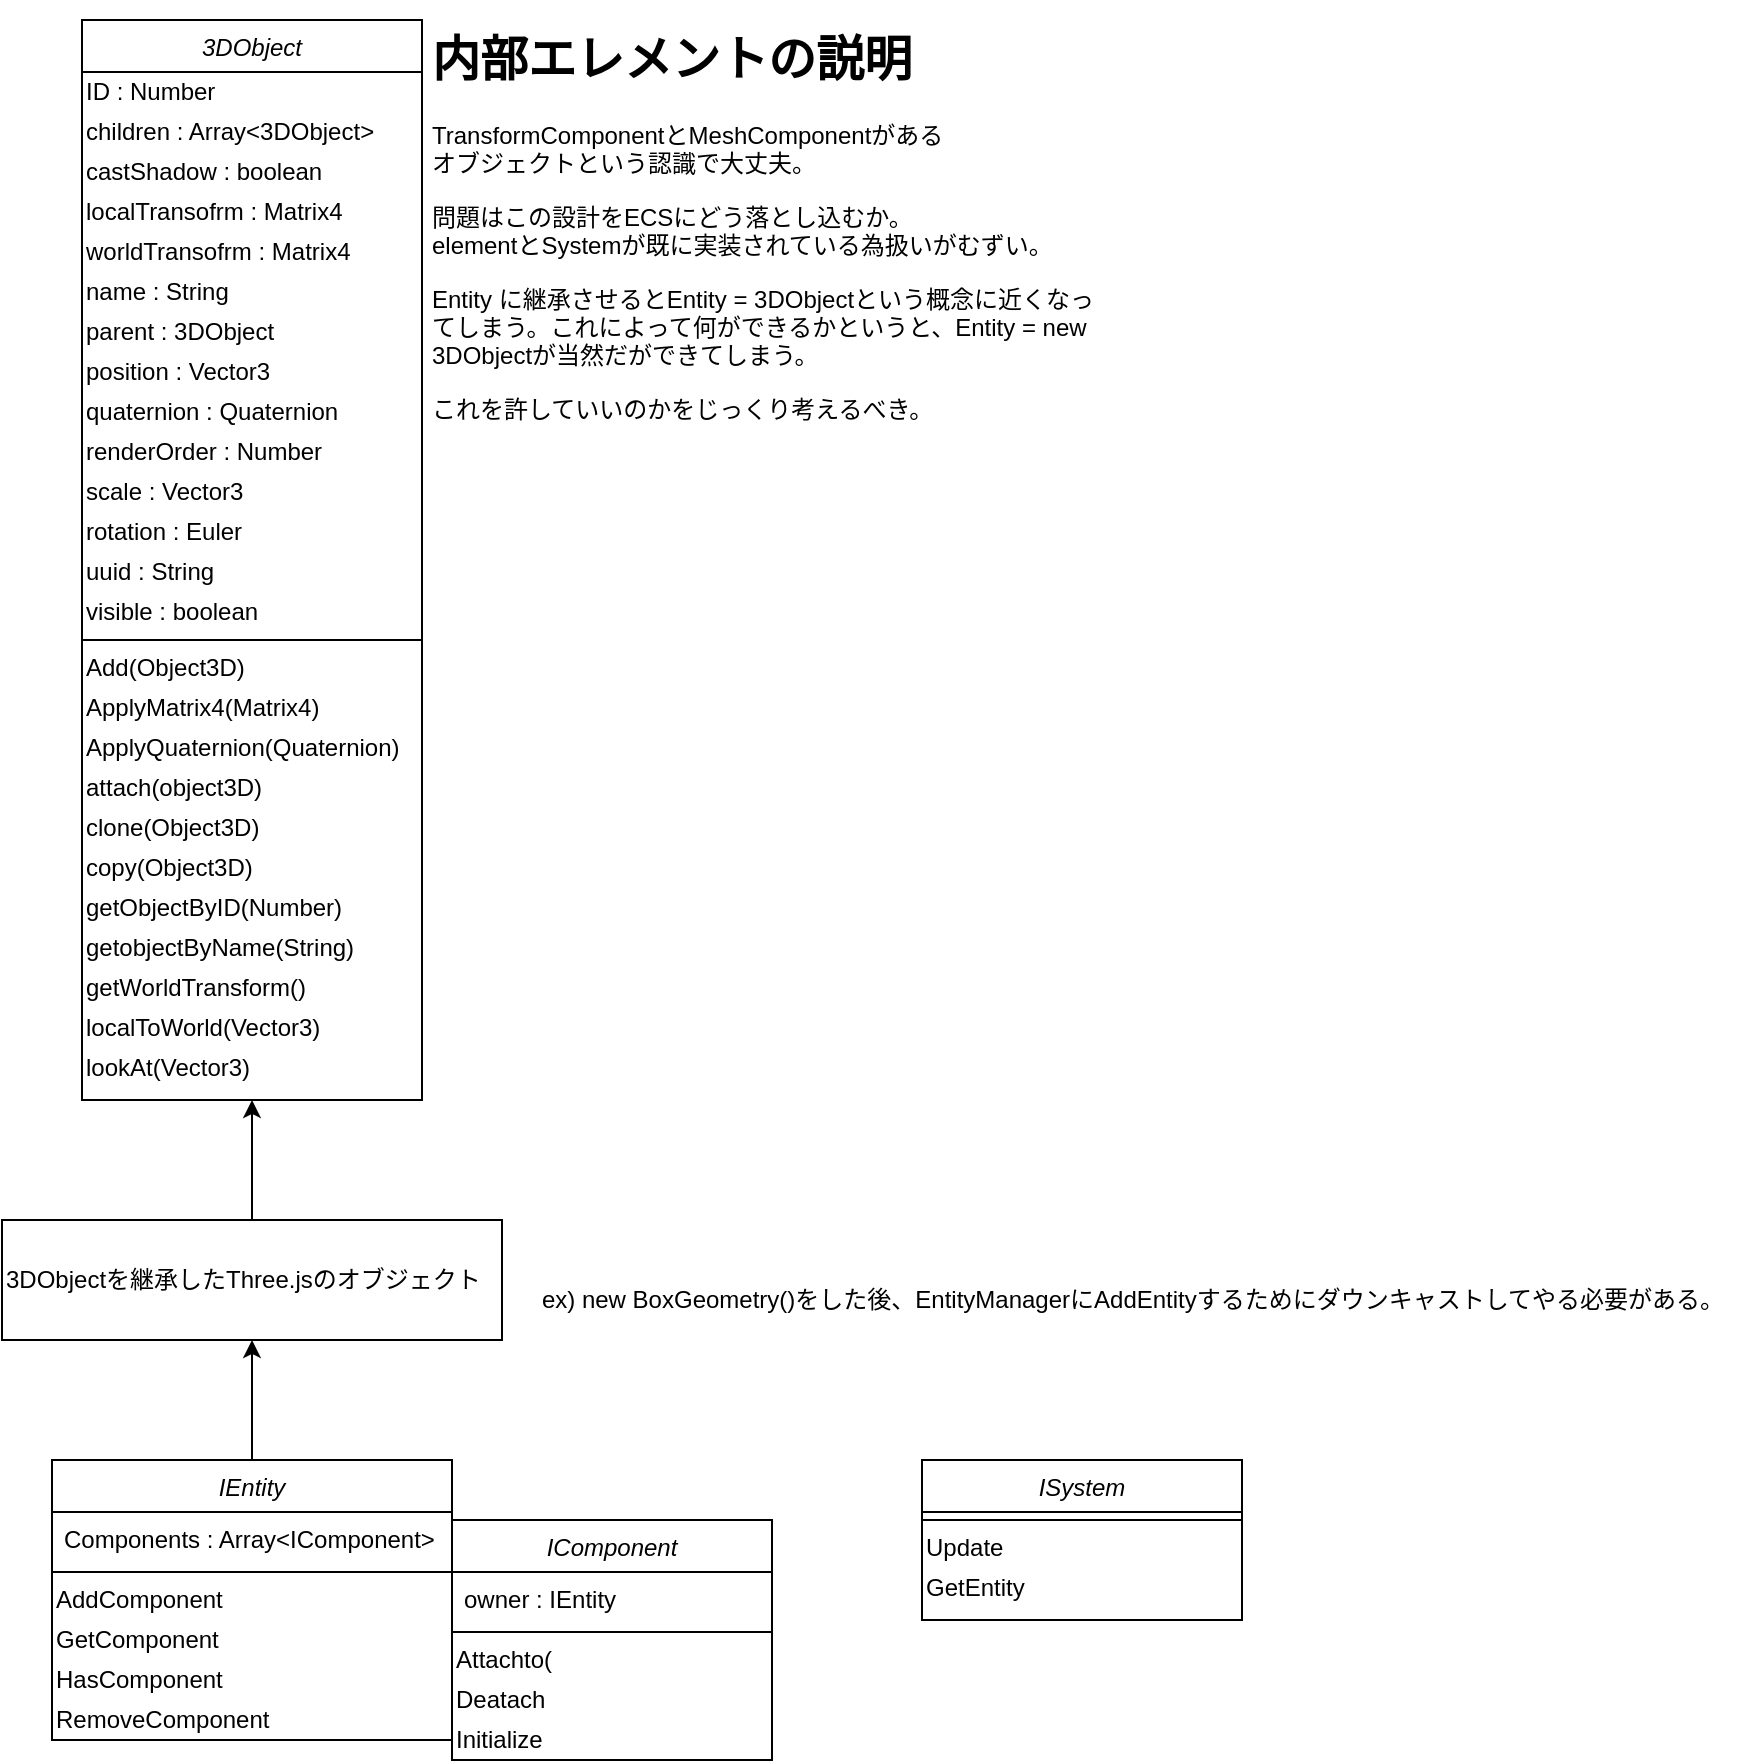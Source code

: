<mxfile version="15.4.0" type="device"><diagram id="C5RBs43oDa-KdzZeNtuy" name="Page-1"><mxGraphModel dx="1385" dy="678" grid="1" gridSize="10" guides="1" tooltips="1" connect="1" arrows="1" fold="1" page="1" pageScale="1" pageWidth="827" pageHeight="1169" math="0" shadow="0"><root><mxCell id="WIyWlLk6GJQsqaUBKTNV-0"/><mxCell id="WIyWlLk6GJQsqaUBKTNV-1" parent="WIyWlLk6GJQsqaUBKTNV-0"/><mxCell id="BkCpLXTmVi49K3DSLJTG-55" style="edgeStyle=orthogonalEdgeStyle;rounded=0;orthogonalLoop=1;jettySize=auto;html=1;exitX=0.5;exitY=0;exitDx=0;exitDy=0;" edge="1" parent="WIyWlLk6GJQsqaUBKTNV-1" source="zkfFHV4jXpPFQw0GAbJ--0" target="BkCpLXTmVi49K3DSLJTG-52"><mxGeometry relative="1" as="geometry"/></mxCell><mxCell id="zkfFHV4jXpPFQw0GAbJ--0" value="IEntity" style="swimlane;fontStyle=2;align=center;verticalAlign=top;childLayout=stackLayout;horizontal=1;startSize=26;horizontalStack=0;resizeParent=1;resizeLast=0;collapsible=1;marginBottom=0;rounded=0;shadow=0;strokeWidth=1;" parent="WIyWlLk6GJQsqaUBKTNV-1" vertex="1"><mxGeometry x="205" y="1410" width="200" height="140" as="geometry"><mxRectangle x="230" y="140" width="160" height="26" as="alternateBounds"/></mxGeometry></mxCell><mxCell id="zkfFHV4jXpPFQw0GAbJ--1" value="Components : Array&lt;IComponent&gt;" style="text;align=left;verticalAlign=top;spacingLeft=4;spacingRight=4;overflow=hidden;rotatable=0;points=[[0,0.5],[1,0.5]];portConstraint=eastwest;" parent="zkfFHV4jXpPFQw0GAbJ--0" vertex="1"><mxGeometry y="26" width="200" height="26" as="geometry"/></mxCell><mxCell id="zkfFHV4jXpPFQw0GAbJ--4" value="" style="line;html=1;strokeWidth=1;align=left;verticalAlign=middle;spacingTop=-1;spacingLeft=3;spacingRight=3;rotatable=0;labelPosition=right;points=[];portConstraint=eastwest;" parent="zkfFHV4jXpPFQw0GAbJ--0" vertex="1"><mxGeometry y="52" width="200" height="8" as="geometry"/></mxCell><mxCell id="BkCpLXTmVi49K3DSLJTG-0" value="AddComponent" style="text;html=1;align=left;verticalAlign=middle;resizable=0;points=[];autosize=1;strokeColor=none;fillColor=none;" vertex="1" parent="zkfFHV4jXpPFQw0GAbJ--0"><mxGeometry y="60" width="200" height="20" as="geometry"/></mxCell><mxCell id="BkCpLXTmVi49K3DSLJTG-1" value="GetComponent&lt;br&gt;" style="text;html=1;align=left;verticalAlign=middle;resizable=0;points=[];autosize=1;strokeColor=none;fillColor=none;" vertex="1" parent="zkfFHV4jXpPFQw0GAbJ--0"><mxGeometry y="80" width="200" height="20" as="geometry"/></mxCell><mxCell id="BkCpLXTmVi49K3DSLJTG-2" value="HasComponent&lt;br&gt;" style="text;html=1;align=left;verticalAlign=middle;resizable=0;points=[];autosize=1;strokeColor=none;fillColor=none;" vertex="1" parent="zkfFHV4jXpPFQw0GAbJ--0"><mxGeometry y="100" width="200" height="20" as="geometry"/></mxCell><mxCell id="BkCpLXTmVi49K3DSLJTG-3" value="RemoveComponent" style="text;html=1;align=left;verticalAlign=middle;resizable=0;points=[];autosize=1;strokeColor=none;fillColor=none;" vertex="1" parent="zkfFHV4jXpPFQw0GAbJ--0"><mxGeometry y="120" width="200" height="20" as="geometry"/></mxCell><mxCell id="BkCpLXTmVi49K3DSLJTG-5" value="IComponent&#10;" style="swimlane;fontStyle=2;align=center;verticalAlign=top;childLayout=stackLayout;horizontal=1;startSize=26;horizontalStack=0;resizeParent=1;resizeLast=0;collapsible=1;marginBottom=0;rounded=0;shadow=0;strokeWidth=1;" vertex="1" parent="WIyWlLk6GJQsqaUBKTNV-1"><mxGeometry x="405" y="1440" width="160" height="120" as="geometry"><mxRectangle x="230" y="140" width="160" height="26" as="alternateBounds"/></mxGeometry></mxCell><mxCell id="BkCpLXTmVi49K3DSLJTG-6" value="owner : IEntity" style="text;align=left;verticalAlign=top;spacingLeft=4;spacingRight=4;overflow=hidden;rotatable=0;points=[[0,0.5],[1,0.5]];portConstraint=eastwest;" vertex="1" parent="BkCpLXTmVi49K3DSLJTG-5"><mxGeometry y="26" width="160" height="26" as="geometry"/></mxCell><mxCell id="BkCpLXTmVi49K3DSLJTG-7" value="" style="line;html=1;strokeWidth=1;align=left;verticalAlign=middle;spacingTop=-1;spacingLeft=3;spacingRight=3;rotatable=0;labelPosition=right;points=[];portConstraint=eastwest;" vertex="1" parent="BkCpLXTmVi49K3DSLJTG-5"><mxGeometry y="52" width="160" height="8" as="geometry"/></mxCell><mxCell id="BkCpLXTmVi49K3DSLJTG-8" value="Attachto(" style="text;html=1;align=left;verticalAlign=middle;resizable=0;points=[];autosize=1;strokeColor=none;fillColor=none;" vertex="1" parent="BkCpLXTmVi49K3DSLJTG-5"><mxGeometry y="60" width="160" height="20" as="geometry"/></mxCell><mxCell id="BkCpLXTmVi49K3DSLJTG-9" value="Deatach" style="text;html=1;align=left;verticalAlign=middle;resizable=0;points=[];autosize=1;strokeColor=none;fillColor=none;" vertex="1" parent="BkCpLXTmVi49K3DSLJTG-5"><mxGeometry y="80" width="160" height="20" as="geometry"/></mxCell><mxCell id="BkCpLXTmVi49K3DSLJTG-10" value="Initialize" style="text;html=1;align=left;verticalAlign=middle;resizable=0;points=[];autosize=1;strokeColor=none;fillColor=none;" vertex="1" parent="BkCpLXTmVi49K3DSLJTG-5"><mxGeometry y="100" width="160" height="20" as="geometry"/></mxCell><mxCell id="BkCpLXTmVi49K3DSLJTG-12" value="ISystem" style="swimlane;fontStyle=2;align=center;verticalAlign=top;childLayout=stackLayout;horizontal=1;startSize=26;horizontalStack=0;resizeParent=1;resizeLast=0;collapsible=1;marginBottom=0;rounded=0;shadow=0;strokeWidth=1;" vertex="1" parent="WIyWlLk6GJQsqaUBKTNV-1"><mxGeometry x="640" y="1410" width="160" height="80" as="geometry"><mxRectangle x="230" y="140" width="160" height="26" as="alternateBounds"/></mxGeometry></mxCell><mxCell id="BkCpLXTmVi49K3DSLJTG-14" value="" style="line;html=1;strokeWidth=1;align=left;verticalAlign=middle;spacingTop=-1;spacingLeft=3;spacingRight=3;rotatable=0;labelPosition=right;points=[];portConstraint=eastwest;" vertex="1" parent="BkCpLXTmVi49K3DSLJTG-12"><mxGeometry y="26" width="160" height="8" as="geometry"/></mxCell><mxCell id="BkCpLXTmVi49K3DSLJTG-15" value="Update" style="text;html=1;align=left;verticalAlign=middle;resizable=0;points=[];autosize=1;strokeColor=none;fillColor=none;" vertex="1" parent="BkCpLXTmVi49K3DSLJTG-12"><mxGeometry y="34" width="160" height="20" as="geometry"/></mxCell><mxCell id="BkCpLXTmVi49K3DSLJTG-16" value="GetEntity" style="text;html=1;align=left;verticalAlign=middle;resizable=0;points=[];autosize=1;strokeColor=none;fillColor=none;" vertex="1" parent="BkCpLXTmVi49K3DSLJTG-12"><mxGeometry y="54" width="160" height="20" as="geometry"/></mxCell><mxCell id="BkCpLXTmVi49K3DSLJTG-20" value="3DObject" style="swimlane;fontStyle=2;align=center;verticalAlign=top;childLayout=stackLayout;horizontal=1;startSize=26;horizontalStack=0;resizeParent=1;resizeLast=0;collapsible=1;marginBottom=0;rounded=0;shadow=0;strokeWidth=1;" vertex="1" parent="WIyWlLk6GJQsqaUBKTNV-1"><mxGeometry x="220" y="690" width="170" height="540" as="geometry"><mxRectangle x="230" y="140" width="160" height="26" as="alternateBounds"/></mxGeometry></mxCell><mxCell id="BkCpLXTmVi49K3DSLJTG-25" value="ID : Number" style="text;html=1;align=left;verticalAlign=middle;resizable=0;points=[];autosize=1;strokeColor=none;fillColor=none;" vertex="1" parent="BkCpLXTmVi49K3DSLJTG-20"><mxGeometry y="26" width="170" height="20" as="geometry"/></mxCell><mxCell id="BkCpLXTmVi49K3DSLJTG-26" value="children : Array&amp;lt;3DObject&amp;gt;" style="text;html=1;align=left;verticalAlign=middle;resizable=0;points=[];autosize=1;strokeColor=none;fillColor=none;" vertex="1" parent="BkCpLXTmVi49K3DSLJTG-20"><mxGeometry y="46" width="170" height="20" as="geometry"/></mxCell><mxCell id="BkCpLXTmVi49K3DSLJTG-27" value="castShadow : boolean" style="text;html=1;align=left;verticalAlign=middle;resizable=0;points=[];autosize=1;strokeColor=none;fillColor=none;" vertex="1" parent="BkCpLXTmVi49K3DSLJTG-20"><mxGeometry y="66" width="170" height="20" as="geometry"/></mxCell><mxCell id="BkCpLXTmVi49K3DSLJTG-28" value="localTransofrm : Matrix4" style="text;html=1;align=left;verticalAlign=middle;resizable=0;points=[];autosize=1;strokeColor=none;fillColor=none;" vertex="1" parent="BkCpLXTmVi49K3DSLJTG-20"><mxGeometry y="86" width="170" height="20" as="geometry"/></mxCell><mxCell id="BkCpLXTmVi49K3DSLJTG-29" value="worldTransofrm : Matrix4" style="text;html=1;align=left;verticalAlign=middle;resizable=0;points=[];autosize=1;strokeColor=none;fillColor=none;" vertex="1" parent="BkCpLXTmVi49K3DSLJTG-20"><mxGeometry y="106" width="170" height="20" as="geometry"/></mxCell><mxCell id="BkCpLXTmVi49K3DSLJTG-30" value="name : String" style="text;html=1;align=left;verticalAlign=middle;resizable=0;points=[];autosize=1;strokeColor=none;fillColor=none;" vertex="1" parent="BkCpLXTmVi49K3DSLJTG-20"><mxGeometry y="126" width="170" height="20" as="geometry"/></mxCell><mxCell id="BkCpLXTmVi49K3DSLJTG-31" value="parent : 3DObject" style="text;html=1;align=left;verticalAlign=middle;resizable=0;points=[];autosize=1;strokeColor=none;fillColor=none;" vertex="1" parent="BkCpLXTmVi49K3DSLJTG-20"><mxGeometry y="146" width="170" height="20" as="geometry"/></mxCell><mxCell id="BkCpLXTmVi49K3DSLJTG-32" value="position : Vector3" style="text;html=1;align=left;verticalAlign=middle;resizable=0;points=[];autosize=1;strokeColor=none;fillColor=none;" vertex="1" parent="BkCpLXTmVi49K3DSLJTG-20"><mxGeometry y="166" width="170" height="20" as="geometry"/></mxCell><mxCell id="BkCpLXTmVi49K3DSLJTG-33" value="quaternion : Quaternion" style="text;html=1;align=left;verticalAlign=middle;resizable=0;points=[];autosize=1;strokeColor=none;fillColor=none;" vertex="1" parent="BkCpLXTmVi49K3DSLJTG-20"><mxGeometry y="186" width="170" height="20" as="geometry"/></mxCell><mxCell id="BkCpLXTmVi49K3DSLJTG-34" value="renderOrder : Number" style="text;html=1;align=left;verticalAlign=middle;resizable=0;points=[];autosize=1;strokeColor=none;fillColor=none;" vertex="1" parent="BkCpLXTmVi49K3DSLJTG-20"><mxGeometry y="206" width="170" height="20" as="geometry"/></mxCell><mxCell id="BkCpLXTmVi49K3DSLJTG-36" value="scale : Vector3" style="text;html=1;align=left;verticalAlign=middle;resizable=0;points=[];autosize=1;strokeColor=none;fillColor=none;" vertex="1" parent="BkCpLXTmVi49K3DSLJTG-20"><mxGeometry y="226" width="170" height="20" as="geometry"/></mxCell><mxCell id="BkCpLXTmVi49K3DSLJTG-35" value="rotation : Euler" style="text;html=1;align=left;verticalAlign=middle;resizable=0;points=[];autosize=1;strokeColor=none;fillColor=none;" vertex="1" parent="BkCpLXTmVi49K3DSLJTG-20"><mxGeometry y="246" width="170" height="20" as="geometry"/></mxCell><mxCell id="BkCpLXTmVi49K3DSLJTG-37" value="uuid : String" style="text;html=1;align=left;verticalAlign=middle;resizable=0;points=[];autosize=1;strokeColor=none;fillColor=none;" vertex="1" parent="BkCpLXTmVi49K3DSLJTG-20"><mxGeometry y="266" width="170" height="20" as="geometry"/></mxCell><mxCell id="BkCpLXTmVi49K3DSLJTG-38" value="visible : boolean" style="text;html=1;align=left;verticalAlign=middle;resizable=0;points=[];autosize=1;strokeColor=none;fillColor=none;" vertex="1" parent="BkCpLXTmVi49K3DSLJTG-20"><mxGeometry y="286" width="170" height="20" as="geometry"/></mxCell><mxCell id="BkCpLXTmVi49K3DSLJTG-21" value="" style="line;html=1;strokeWidth=1;align=left;verticalAlign=middle;spacingTop=-1;spacingLeft=3;spacingRight=3;rotatable=0;labelPosition=right;points=[];portConstraint=eastwest;" vertex="1" parent="BkCpLXTmVi49K3DSLJTG-20"><mxGeometry y="306" width="170" height="8" as="geometry"/></mxCell><mxCell id="BkCpLXTmVi49K3DSLJTG-39" value="Add(Object3D)" style="text;html=1;align=left;verticalAlign=middle;resizable=0;points=[];autosize=1;strokeColor=none;fillColor=none;" vertex="1" parent="BkCpLXTmVi49K3DSLJTG-20"><mxGeometry y="314" width="170" height="20" as="geometry"/></mxCell><mxCell id="BkCpLXTmVi49K3DSLJTG-40" value="ApplyMatrix4(Matrix4)" style="text;html=1;align=left;verticalAlign=middle;resizable=0;points=[];autosize=1;strokeColor=none;fillColor=none;" vertex="1" parent="BkCpLXTmVi49K3DSLJTG-20"><mxGeometry y="334" width="170" height="20" as="geometry"/></mxCell><mxCell id="BkCpLXTmVi49K3DSLJTG-41" value="ApplyQuaternion(Quaternion)" style="text;html=1;align=left;verticalAlign=middle;resizable=0;points=[];autosize=1;strokeColor=none;fillColor=none;" vertex="1" parent="BkCpLXTmVi49K3DSLJTG-20"><mxGeometry y="354" width="170" height="20" as="geometry"/></mxCell><mxCell id="BkCpLXTmVi49K3DSLJTG-42" value="attach(object3D)" style="text;html=1;align=left;verticalAlign=middle;resizable=0;points=[];autosize=1;strokeColor=none;fillColor=none;" vertex="1" parent="BkCpLXTmVi49K3DSLJTG-20"><mxGeometry y="374" width="170" height="20" as="geometry"/></mxCell><mxCell id="BkCpLXTmVi49K3DSLJTG-43" value="clone(Object3D)" style="text;html=1;align=left;verticalAlign=middle;resizable=0;points=[];autosize=1;strokeColor=none;fillColor=none;" vertex="1" parent="BkCpLXTmVi49K3DSLJTG-20"><mxGeometry y="394" width="170" height="20" as="geometry"/></mxCell><mxCell id="BkCpLXTmVi49K3DSLJTG-44" value="copy(Object3D)" style="text;html=1;align=left;verticalAlign=middle;resizable=0;points=[];autosize=1;strokeColor=none;fillColor=none;" vertex="1" parent="BkCpLXTmVi49K3DSLJTG-20"><mxGeometry y="414" width="170" height="20" as="geometry"/></mxCell><mxCell id="BkCpLXTmVi49K3DSLJTG-45" value="getObjectByID(Number)" style="text;html=1;align=left;verticalAlign=middle;resizable=0;points=[];autosize=1;strokeColor=none;fillColor=none;" vertex="1" parent="BkCpLXTmVi49K3DSLJTG-20"><mxGeometry y="434" width="170" height="20" as="geometry"/></mxCell><mxCell id="BkCpLXTmVi49K3DSLJTG-46" value="getobjectByName(String)" style="text;html=1;align=left;verticalAlign=middle;resizable=0;points=[];autosize=1;strokeColor=none;fillColor=none;" vertex="1" parent="BkCpLXTmVi49K3DSLJTG-20"><mxGeometry y="454" width="170" height="20" as="geometry"/></mxCell><mxCell id="BkCpLXTmVi49K3DSLJTG-47" value="getWorldTransform()" style="text;html=1;align=left;verticalAlign=middle;resizable=0;points=[];autosize=1;strokeColor=none;fillColor=none;" vertex="1" parent="BkCpLXTmVi49K3DSLJTG-20"><mxGeometry y="474" width="170" height="20" as="geometry"/></mxCell><mxCell id="BkCpLXTmVi49K3DSLJTG-48" value="localToWorld(Vector3)" style="text;html=1;align=left;verticalAlign=middle;resizable=0;points=[];autosize=1;strokeColor=none;fillColor=none;" vertex="1" parent="BkCpLXTmVi49K3DSLJTG-20"><mxGeometry y="494" width="170" height="20" as="geometry"/></mxCell><mxCell id="BkCpLXTmVi49K3DSLJTG-49" value="lookAt(Vector3)" style="text;html=1;align=left;verticalAlign=middle;resizable=0;points=[];autosize=1;strokeColor=none;fillColor=none;" vertex="1" parent="BkCpLXTmVi49K3DSLJTG-20"><mxGeometry y="514" width="170" height="20" as="geometry"/></mxCell><mxCell id="BkCpLXTmVi49K3DSLJTG-50" value="&lt;h1&gt;内部エレメントの説明&lt;/h1&gt;&lt;p&gt;TransformComponentとMeshComponentがある&lt;br&gt;&lt;span&gt;オブジェクトという認識で大丈夫。&lt;/span&gt;&lt;/p&gt;&lt;p&gt;問題はこの設計をECSにどう落とし込むか。&lt;br&gt;elementとSystemが既に実装されている為扱いがむずい。&lt;/p&gt;&lt;p&gt;Entity に継承させるとEntity = 3DObjectという概念に近くなってしまう。これによって何ができるかというと、Entity = new 3DObjectが当然だができてしまう。&lt;/p&gt;&lt;p&gt;これを許していいのかをじっくり考えるべき。&lt;/p&gt;" style="text;html=1;strokeColor=none;fillColor=none;spacing=5;spacingTop=-20;whiteSpace=wrap;overflow=hidden;rounded=0;align=left;" vertex="1" parent="WIyWlLk6GJQsqaUBKTNV-1"><mxGeometry x="390" y="690" width="340" height="310" as="geometry"/></mxCell><mxCell id="BkCpLXTmVi49K3DSLJTG-54" style="edgeStyle=orthogonalEdgeStyle;rounded=0;orthogonalLoop=1;jettySize=auto;html=1;exitX=0.5;exitY=0;exitDx=0;exitDy=0;" edge="1" parent="WIyWlLk6GJQsqaUBKTNV-1" source="BkCpLXTmVi49K3DSLJTG-52" target="BkCpLXTmVi49K3DSLJTG-20"><mxGeometry relative="1" as="geometry"/></mxCell><mxCell id="BkCpLXTmVi49K3DSLJTG-52" value="3DObjectを継承したThree.jsのオブジェクト" style="rounded=0;whiteSpace=wrap;html=1;align=left;" vertex="1" parent="WIyWlLk6GJQsqaUBKTNV-1"><mxGeometry x="180" y="1290" width="250" height="60" as="geometry"/></mxCell><mxCell id="BkCpLXTmVi49K3DSLJTG-56" value="ex) new BoxGeometry()をした後、EntityManagerにAddEntityするためにダウンキャストしてやる必要がある。" style="text;html=1;align=center;verticalAlign=middle;resizable=0;points=[];autosize=1;strokeColor=none;fillColor=none;" vertex="1" parent="WIyWlLk6GJQsqaUBKTNV-1"><mxGeometry x="440" y="1320" width="610" height="20" as="geometry"/></mxCell></root></mxGraphModel></diagram></mxfile>